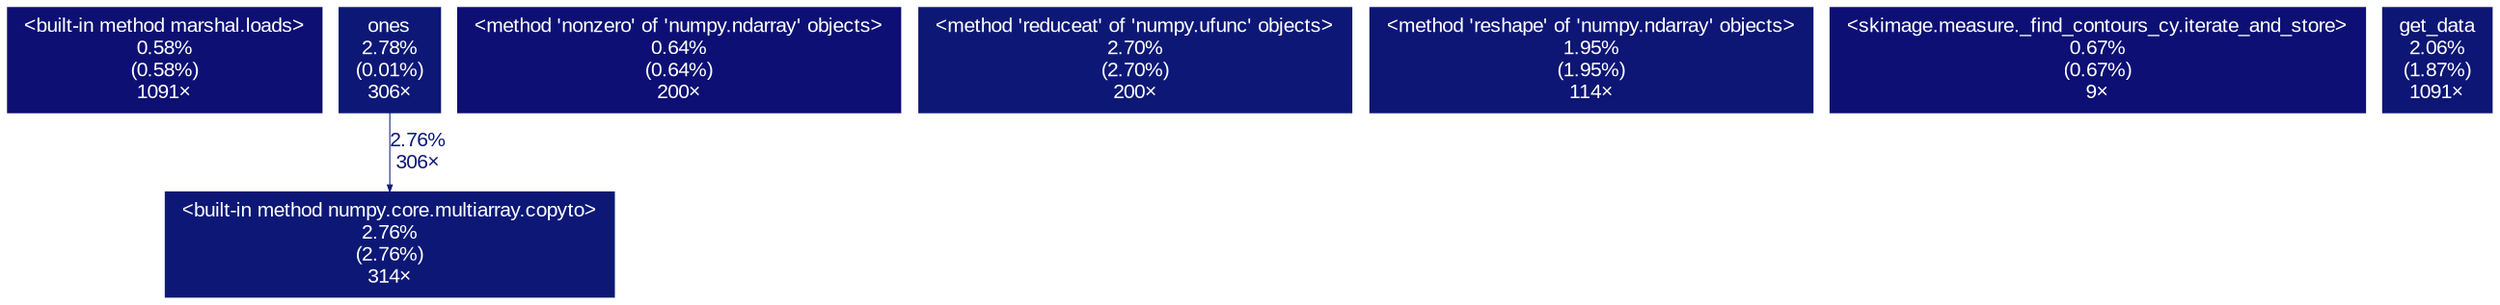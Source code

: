 digraph {
	graph [fontname=Arial, nodesep=0.125, ranksep=0.25];
	node [fontcolor=white, fontname=Arial, height=0, shape=box, style=filled, width=0];
	edge [fontname=Arial];
	"<built-in method marshal.loads>" [color="#0d0f73", fontcolor="#ffffff", fontsize="10.00", label="<built-in method marshal.loads>\n0.58%\n(0.58%)\n1091×"];
	"<built-in method numpy.core.multiarray.copyto>" [color="#0d1876", fontcolor="#ffffff", fontsize="10.00", label="<built-in method numpy.core.multiarray.copyto>\n2.76%\n(2.76%)\n314×"];
	"<method 'nonzero' of 'numpy.ndarray' objects>" [color="#0d0f74", fontcolor="#ffffff", fontsize="10.00", label="<method 'nonzero' of 'numpy.ndarray' objects>\n0.64%\n(0.64%)\n200×"];
	"<method 'reduceat' of 'numpy.ufunc' objects>" [color="#0d1876", fontcolor="#ffffff", fontsize="10.00", label="<method 'reduceat' of 'numpy.ufunc' objects>\n2.70%\n(2.70%)\n200×"];
	"<method 'reshape' of 'numpy.ndarray' objects>" [color="#0d1575", fontcolor="#ffffff", fontsize="10.00", label="<method 'reshape' of 'numpy.ndarray' objects>\n1.95%\n(1.95%)\n114×"];
	"<skimage.measure._find_contours_cy.iterate_and_store>" [color="#0d0f74", fontcolor="#ffffff", fontsize="10.00", label="<skimage.measure._find_contours_cy.iterate_and_store>\n0.67%\n(0.67%)\n9×"];
	"get_data" [color="#0d1575", fontcolor="#ffffff", fontsize="10.00", label="get_data\n2.06%\n(1.87%)\n1091×"];
	ones [color="#0d1876", fontcolor="#ffffff", fontsize="10.00", label="ones\n2.78%\n(0.01%)\n306×"];
	ones -> "<built-in method numpy.core.multiarray.copyto>" [arrowsize="0.35", color="#0d1876", fontcolor="#0d1876", fontsize="10.00", label="2.76%\n306×", labeldistance="0.50", penwidth="0.50"];
}
